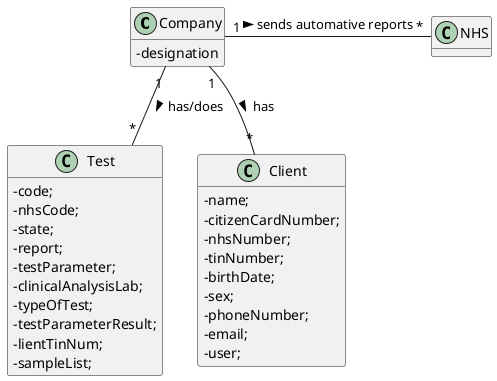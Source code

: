 @startuml
'https://plantuml.com/class-diagram


skinparam classAttributeIconSize 0
hide methods


class Company{
-designation
}


class Test{
-code;
-nhsCode;
-state;
-report;
-testParameter;
-clinicalAnalysisLab;
-typeOfTest;
-testParameterResult;
-lientTinNum;
-sampleList;
}

class Client{
-name;
-citizenCardNumber;
-nhsNumber;
-tinNumber;
-birthDate;
-sex;
-phoneNumber;
-email;
-user;
}

class NHS{
}

Company "1"-right-"*" NHS: > sends automative reports
Company "1"--"*" Test: > has/does
Company "1"--"*" Client: > has



@enduml